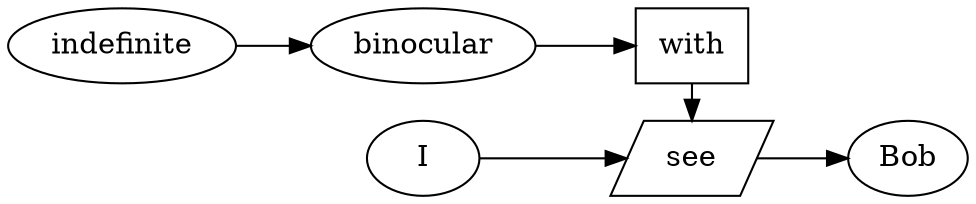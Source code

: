 digraph{
rankdir=LR
compound=true

{rank=same; N3011552268 N3011552076}

N3011551980 [ label="I", shape=ellipse ]
N3011552076 [ label="see", shape=parallelogram ]
N3011552140 [ label="Bob", shape=ellipse ]
N3011552268 [ label="with", shape=polygon ]
N0 [ label="indefinite", shape=ellipse ]
N3011552396 [ label="binocular", shape=ellipse ]

N3011551980 -> N3011552076
N3011552076 -> N3011552140
N3011552268 -> N3011552076
N0 -> N3011552396
N3011552396 -> N3011552268
}
